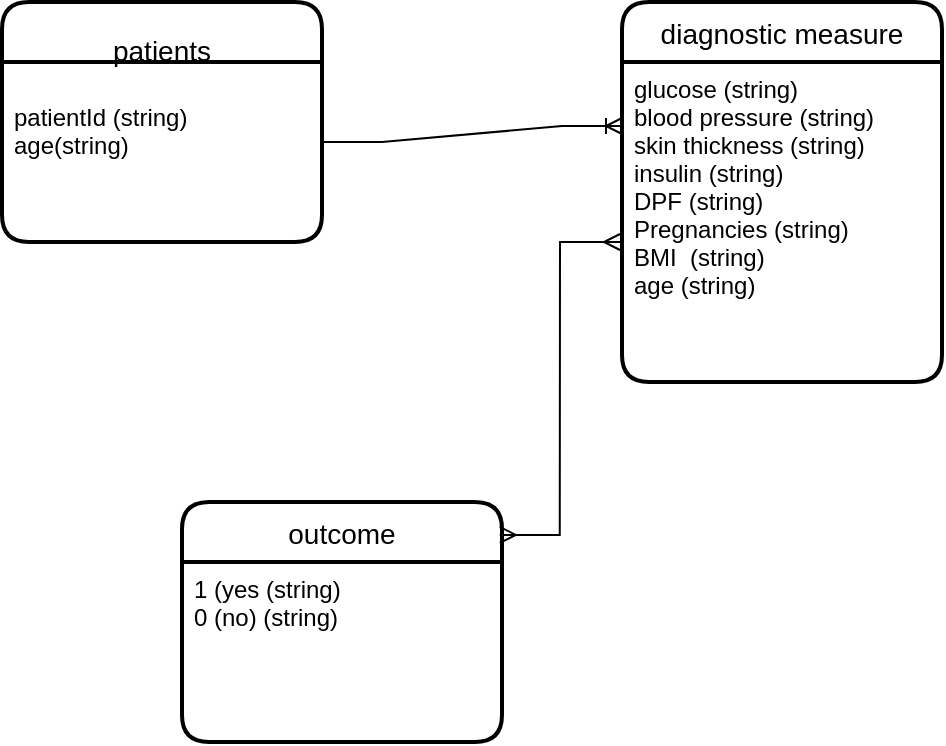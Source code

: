 <mxfile version="20.8.1" type="github" pages="2"><diagram id="a-20mZiOIAOLTIz4m4ay" name="Page-1"><mxGraphModel dx="795" dy="539" grid="1" gridSize="10" guides="1" tooltips="1" connect="1" arrows="1" fold="1" page="1" pageScale="1" pageWidth="850" pageHeight="1100" math="0" shadow="0"><root><mxCell id="0"/><mxCell id="1" parent="0"/><mxCell id="T1z2pmbtqpx1YtOUBb7M-1" value="&#10;patients" style="swimlane;childLayout=stackLayout;horizontal=1;startSize=30;horizontalStack=0;rounded=1;fontSize=14;fontStyle=0;strokeWidth=2;resizeParent=0;resizeLast=1;shadow=0;dashed=0;align=center;" parent="1" vertex="1"><mxGeometry x="150" y="70" width="160" height="120" as="geometry"/></mxCell><mxCell id="T1z2pmbtqpx1YtOUBb7M-2" value="&#10;patientId (string)&#10;age(string)" style="align=left;strokeColor=none;fillColor=none;spacingLeft=4;fontSize=12;verticalAlign=top;resizable=0;rotatable=0;part=1;" parent="T1z2pmbtqpx1YtOUBb7M-1" vertex="1"><mxGeometry y="30" width="160" height="90" as="geometry"/></mxCell><mxCell id="T1z2pmbtqpx1YtOUBb7M-7" value="diagnostic measure" style="swimlane;childLayout=stackLayout;horizontal=1;startSize=30;horizontalStack=0;rounded=1;fontSize=14;fontStyle=0;strokeWidth=2;resizeParent=0;resizeLast=1;shadow=0;dashed=0;align=center;" parent="1" vertex="1"><mxGeometry x="460" y="70" width="160" height="190" as="geometry"/></mxCell><mxCell id="T1z2pmbtqpx1YtOUBb7M-8" value="glucose (string)&#10;blood pressure (string)&#10;skin thickness (string)&#10;insulin (string)&#10;DPF (string)&#10;Pregnancies (string)&#10;BMI  (string)&#10;age (string)" style="align=left;strokeColor=none;fillColor=none;spacingLeft=4;fontSize=12;verticalAlign=top;resizable=0;rotatable=0;part=1;" parent="T1z2pmbtqpx1YtOUBb7M-7" vertex="1"><mxGeometry y="30" width="160" height="160" as="geometry"/></mxCell><mxCell id="T1z2pmbtqpx1YtOUBb7M-9" value="outcome" style="swimlane;childLayout=stackLayout;horizontal=1;startSize=30;horizontalStack=0;rounded=1;fontSize=14;fontStyle=0;strokeWidth=2;resizeParent=0;resizeLast=1;shadow=0;dashed=0;align=center;" parent="1" vertex="1"><mxGeometry x="240" y="320" width="160" height="120" as="geometry"/></mxCell><mxCell id="T1z2pmbtqpx1YtOUBb7M-10" value="1 (yes (string)&#10;0 (no) (string)" style="align=left;strokeColor=none;fillColor=none;spacingLeft=4;fontSize=12;verticalAlign=top;resizable=0;rotatable=0;part=1;" parent="T1z2pmbtqpx1YtOUBb7M-9" vertex="1"><mxGeometry y="30" width="160" height="90" as="geometry"/></mxCell><mxCell id="T1z2pmbtqpx1YtOUBb7M-13" value="" style="edgeStyle=entityRelationEdgeStyle;fontSize=12;html=1;endArrow=ERoneToMany;rounded=0;entryX=0;entryY=0.2;entryDx=0;entryDy=0;entryPerimeter=0;" parent="1" target="T1z2pmbtqpx1YtOUBb7M-8" edge="1"><mxGeometry width="100" height="100" relative="1" as="geometry"><mxPoint x="310" y="140" as="sourcePoint"/><mxPoint x="410" y="40" as="targetPoint"/></mxGeometry></mxCell><mxCell id="T1z2pmbtqpx1YtOUBb7M-15" value="" style="edgeStyle=entityRelationEdgeStyle;fontSize=12;html=1;endArrow=ERmany;startArrow=ERmany;rounded=0;exitX=0.993;exitY=0.137;exitDx=0;exitDy=0;exitPerimeter=0;" parent="1" source="T1z2pmbtqpx1YtOUBb7M-9" edge="1"><mxGeometry width="100" height="100" relative="1" as="geometry"><mxPoint x="380" y="290" as="sourcePoint"/><mxPoint x="459" y="190" as="targetPoint"/></mxGeometry></mxCell></root></mxGraphModel></diagram><diagram id="-YaqDVObvc64j7OIM8t-" name="Page-2"><mxGraphModel dx="954" dy="647" grid="1" gridSize="10" guides="1" tooltips="1" connect="1" arrows="1" fold="1" page="1" pageScale="1" pageWidth="850" pageHeight="1100" math="0" shadow="0"><root><mxCell id="0"/><mxCell id="1" parent="0"/></root></mxGraphModel></diagram></mxfile>